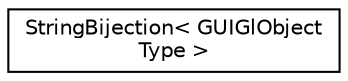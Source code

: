 digraph "Graphical Class Hierarchy"
{
  edge [fontname="Helvetica",fontsize="10",labelfontname="Helvetica",labelfontsize="10"];
  node [fontname="Helvetica",fontsize="10",shape=record];
  rankdir="LR";
  Node0 [label="StringBijection\< GUIGlObject\lType \>",height=0.2,width=0.4,color="black", fillcolor="white", style="filled",URL="$d5/d41/class_string_bijection.html"];
}
